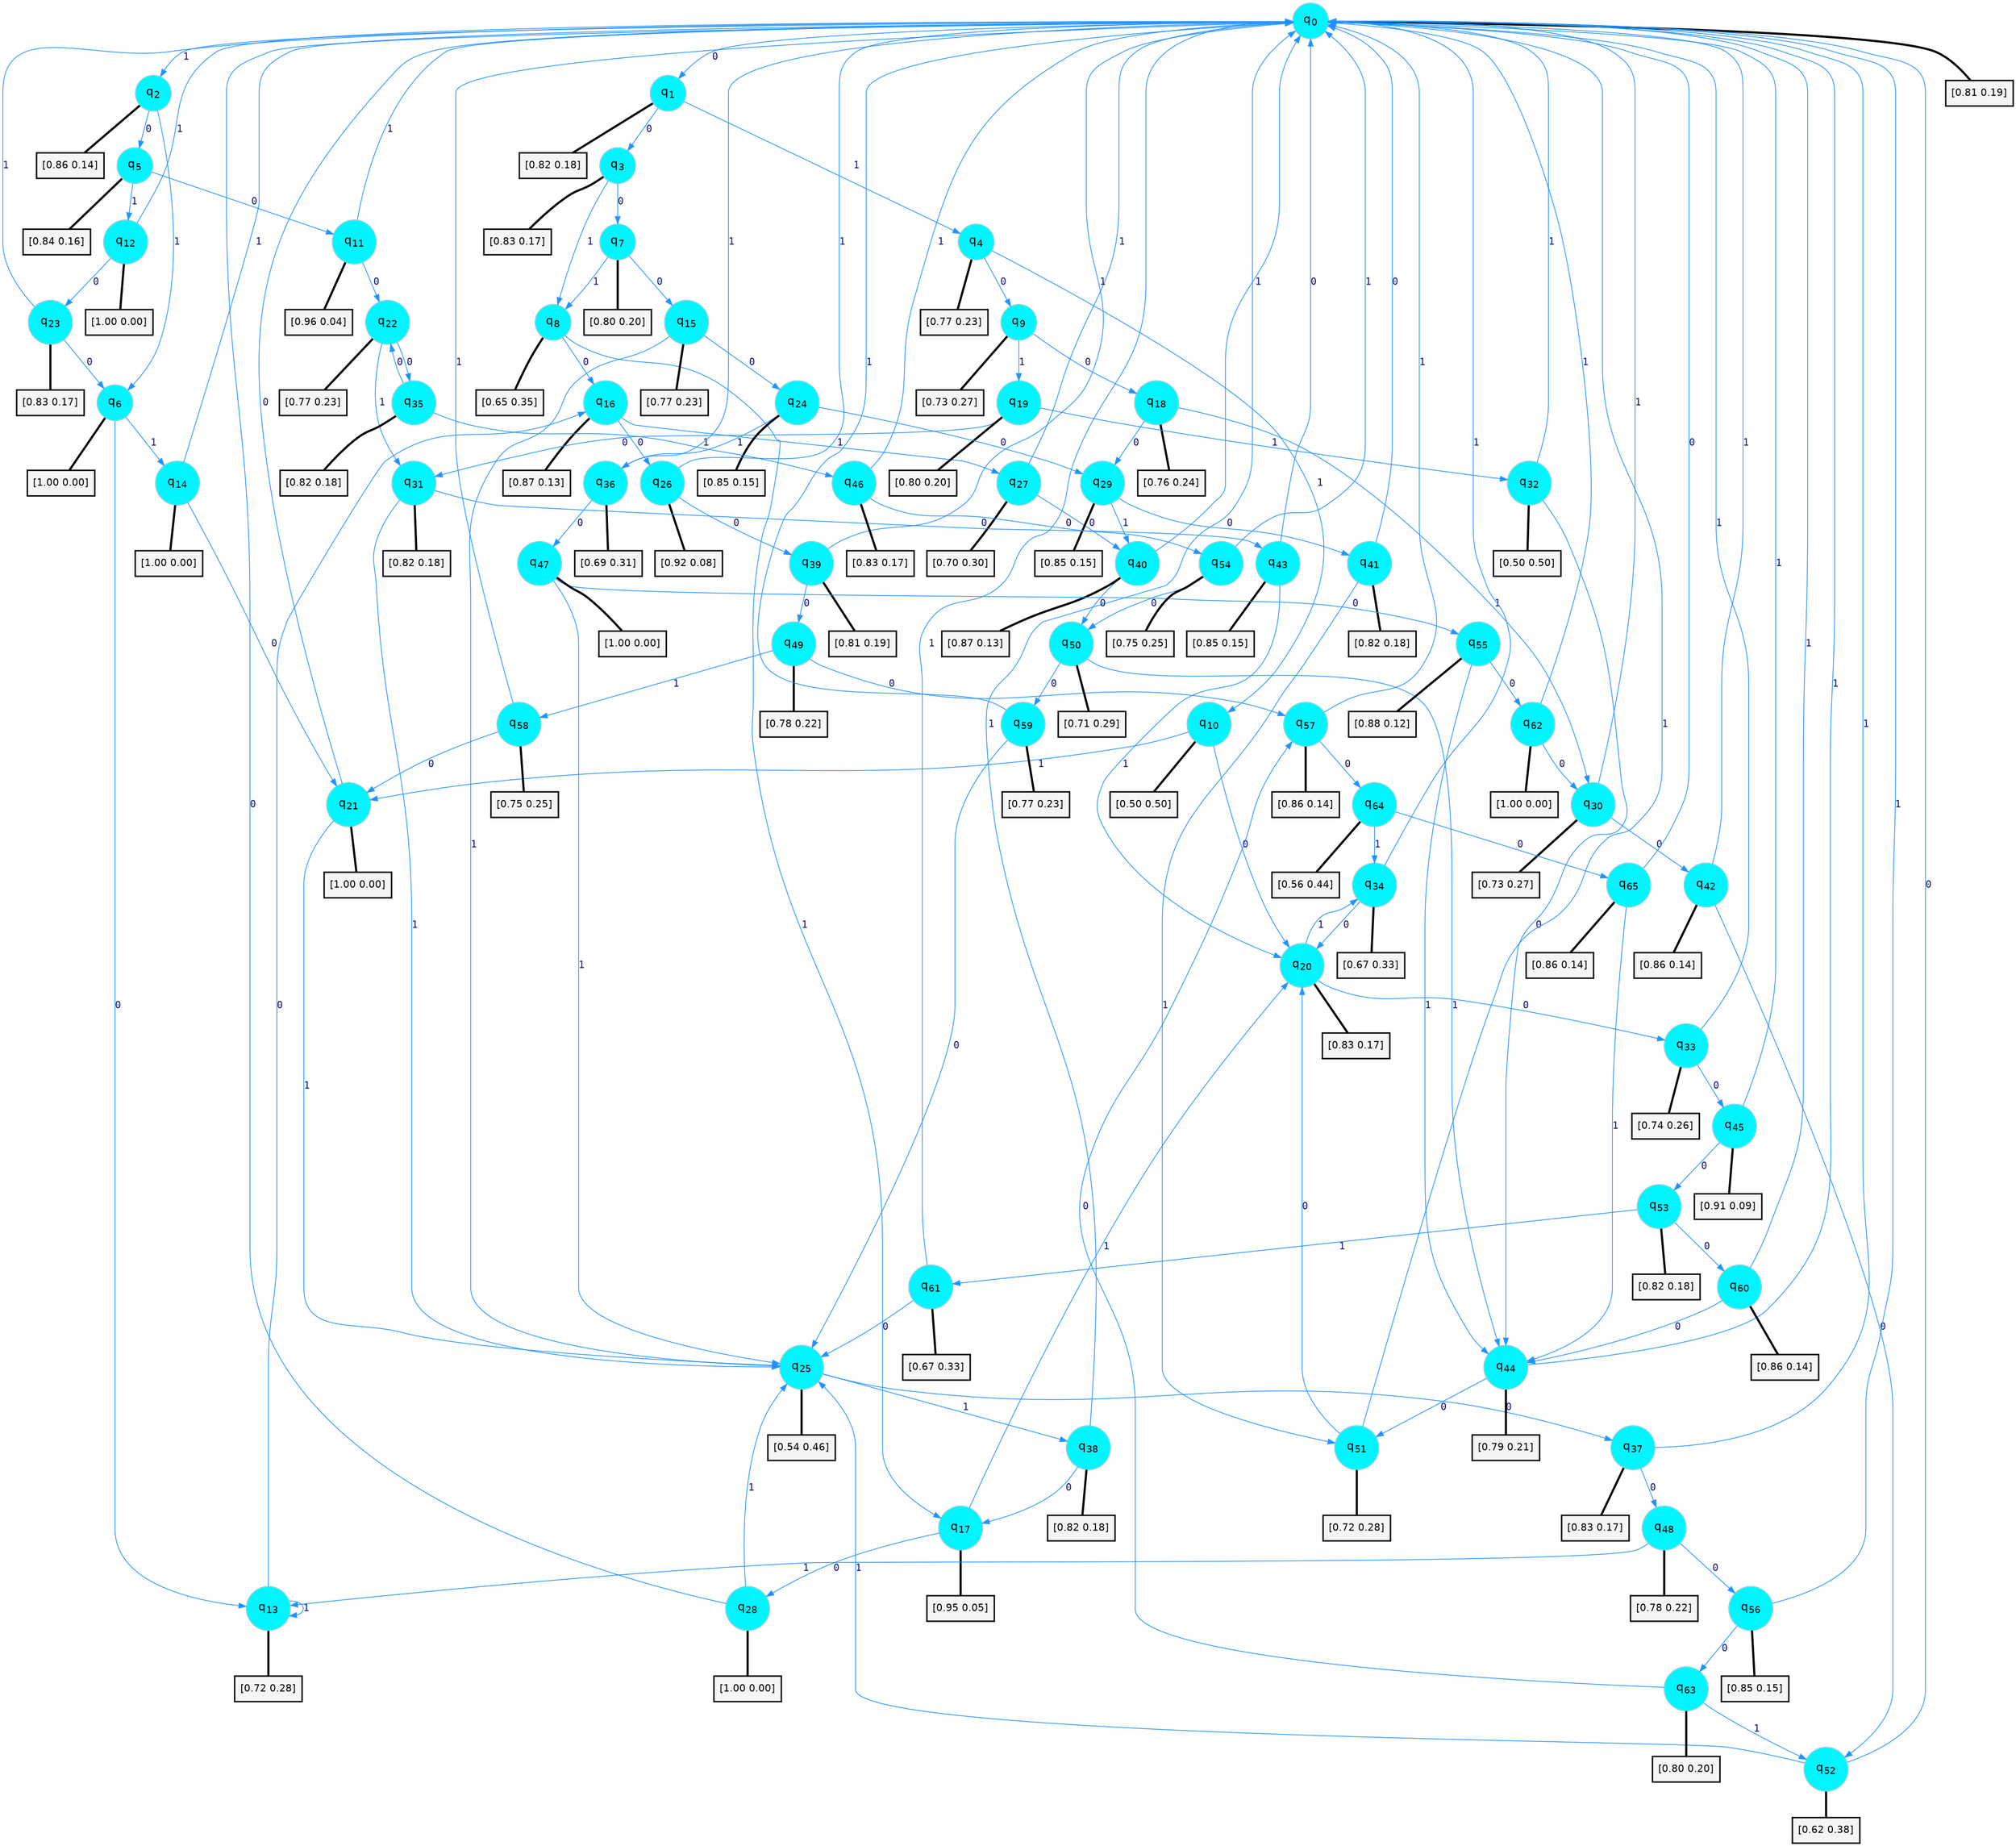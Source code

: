 digraph G {
graph [
bgcolor=transparent, dpi=300, rankdir=TD, size="40,25"];
node [
color=gray, fillcolor=turquoise1, fontcolor=black, fontname=Helvetica, fontsize=16, fontweight=bold, shape=circle, style=filled];
edge [
arrowsize=1, color=dodgerblue1, fontcolor=midnightblue, fontname=courier, fontweight=bold, penwidth=1, style=solid, weight=20];
0[label=<q<SUB>0</SUB>>];
1[label=<q<SUB>1</SUB>>];
2[label=<q<SUB>2</SUB>>];
3[label=<q<SUB>3</SUB>>];
4[label=<q<SUB>4</SUB>>];
5[label=<q<SUB>5</SUB>>];
6[label=<q<SUB>6</SUB>>];
7[label=<q<SUB>7</SUB>>];
8[label=<q<SUB>8</SUB>>];
9[label=<q<SUB>9</SUB>>];
10[label=<q<SUB>10</SUB>>];
11[label=<q<SUB>11</SUB>>];
12[label=<q<SUB>12</SUB>>];
13[label=<q<SUB>13</SUB>>];
14[label=<q<SUB>14</SUB>>];
15[label=<q<SUB>15</SUB>>];
16[label=<q<SUB>16</SUB>>];
17[label=<q<SUB>17</SUB>>];
18[label=<q<SUB>18</SUB>>];
19[label=<q<SUB>19</SUB>>];
20[label=<q<SUB>20</SUB>>];
21[label=<q<SUB>21</SUB>>];
22[label=<q<SUB>22</SUB>>];
23[label=<q<SUB>23</SUB>>];
24[label=<q<SUB>24</SUB>>];
25[label=<q<SUB>25</SUB>>];
26[label=<q<SUB>26</SUB>>];
27[label=<q<SUB>27</SUB>>];
28[label=<q<SUB>28</SUB>>];
29[label=<q<SUB>29</SUB>>];
30[label=<q<SUB>30</SUB>>];
31[label=<q<SUB>31</SUB>>];
32[label=<q<SUB>32</SUB>>];
33[label=<q<SUB>33</SUB>>];
34[label=<q<SUB>34</SUB>>];
35[label=<q<SUB>35</SUB>>];
36[label=<q<SUB>36</SUB>>];
37[label=<q<SUB>37</SUB>>];
38[label=<q<SUB>38</SUB>>];
39[label=<q<SUB>39</SUB>>];
40[label=<q<SUB>40</SUB>>];
41[label=<q<SUB>41</SUB>>];
42[label=<q<SUB>42</SUB>>];
43[label=<q<SUB>43</SUB>>];
44[label=<q<SUB>44</SUB>>];
45[label=<q<SUB>45</SUB>>];
46[label=<q<SUB>46</SUB>>];
47[label=<q<SUB>47</SUB>>];
48[label=<q<SUB>48</SUB>>];
49[label=<q<SUB>49</SUB>>];
50[label=<q<SUB>50</SUB>>];
51[label=<q<SUB>51</SUB>>];
52[label=<q<SUB>52</SUB>>];
53[label=<q<SUB>53</SUB>>];
54[label=<q<SUB>54</SUB>>];
55[label=<q<SUB>55</SUB>>];
56[label=<q<SUB>56</SUB>>];
57[label=<q<SUB>57</SUB>>];
58[label=<q<SUB>58</SUB>>];
59[label=<q<SUB>59</SUB>>];
60[label=<q<SUB>60</SUB>>];
61[label=<q<SUB>61</SUB>>];
62[label=<q<SUB>62</SUB>>];
63[label=<q<SUB>63</SUB>>];
64[label=<q<SUB>64</SUB>>];
65[label=<q<SUB>65</SUB>>];
66[label="[0.81 0.19]", shape=box,fontcolor=black, fontname=Helvetica, fontsize=14, penwidth=2, fillcolor=whitesmoke,color=black];
67[label="[0.82 0.18]", shape=box,fontcolor=black, fontname=Helvetica, fontsize=14, penwidth=2, fillcolor=whitesmoke,color=black];
68[label="[0.86 0.14]", shape=box,fontcolor=black, fontname=Helvetica, fontsize=14, penwidth=2, fillcolor=whitesmoke,color=black];
69[label="[0.83 0.17]", shape=box,fontcolor=black, fontname=Helvetica, fontsize=14, penwidth=2, fillcolor=whitesmoke,color=black];
70[label="[0.77 0.23]", shape=box,fontcolor=black, fontname=Helvetica, fontsize=14, penwidth=2, fillcolor=whitesmoke,color=black];
71[label="[0.84 0.16]", shape=box,fontcolor=black, fontname=Helvetica, fontsize=14, penwidth=2, fillcolor=whitesmoke,color=black];
72[label="[1.00 0.00]", shape=box,fontcolor=black, fontname=Helvetica, fontsize=14, penwidth=2, fillcolor=whitesmoke,color=black];
73[label="[0.80 0.20]", shape=box,fontcolor=black, fontname=Helvetica, fontsize=14, penwidth=2, fillcolor=whitesmoke,color=black];
74[label="[0.65 0.35]", shape=box,fontcolor=black, fontname=Helvetica, fontsize=14, penwidth=2, fillcolor=whitesmoke,color=black];
75[label="[0.73 0.27]", shape=box,fontcolor=black, fontname=Helvetica, fontsize=14, penwidth=2, fillcolor=whitesmoke,color=black];
76[label="[0.50 0.50]", shape=box,fontcolor=black, fontname=Helvetica, fontsize=14, penwidth=2, fillcolor=whitesmoke,color=black];
77[label="[0.96 0.04]", shape=box,fontcolor=black, fontname=Helvetica, fontsize=14, penwidth=2, fillcolor=whitesmoke,color=black];
78[label="[1.00 0.00]", shape=box,fontcolor=black, fontname=Helvetica, fontsize=14, penwidth=2, fillcolor=whitesmoke,color=black];
79[label="[0.72 0.28]", shape=box,fontcolor=black, fontname=Helvetica, fontsize=14, penwidth=2, fillcolor=whitesmoke,color=black];
80[label="[1.00 0.00]", shape=box,fontcolor=black, fontname=Helvetica, fontsize=14, penwidth=2, fillcolor=whitesmoke,color=black];
81[label="[0.77 0.23]", shape=box,fontcolor=black, fontname=Helvetica, fontsize=14, penwidth=2, fillcolor=whitesmoke,color=black];
82[label="[0.87 0.13]", shape=box,fontcolor=black, fontname=Helvetica, fontsize=14, penwidth=2, fillcolor=whitesmoke,color=black];
83[label="[0.95 0.05]", shape=box,fontcolor=black, fontname=Helvetica, fontsize=14, penwidth=2, fillcolor=whitesmoke,color=black];
84[label="[0.76 0.24]", shape=box,fontcolor=black, fontname=Helvetica, fontsize=14, penwidth=2, fillcolor=whitesmoke,color=black];
85[label="[0.80 0.20]", shape=box,fontcolor=black, fontname=Helvetica, fontsize=14, penwidth=2, fillcolor=whitesmoke,color=black];
86[label="[0.83 0.17]", shape=box,fontcolor=black, fontname=Helvetica, fontsize=14, penwidth=2, fillcolor=whitesmoke,color=black];
87[label="[1.00 0.00]", shape=box,fontcolor=black, fontname=Helvetica, fontsize=14, penwidth=2, fillcolor=whitesmoke,color=black];
88[label="[0.77 0.23]", shape=box,fontcolor=black, fontname=Helvetica, fontsize=14, penwidth=2, fillcolor=whitesmoke,color=black];
89[label="[0.83 0.17]", shape=box,fontcolor=black, fontname=Helvetica, fontsize=14, penwidth=2, fillcolor=whitesmoke,color=black];
90[label="[0.85 0.15]", shape=box,fontcolor=black, fontname=Helvetica, fontsize=14, penwidth=2, fillcolor=whitesmoke,color=black];
91[label="[0.54 0.46]", shape=box,fontcolor=black, fontname=Helvetica, fontsize=14, penwidth=2, fillcolor=whitesmoke,color=black];
92[label="[0.92 0.08]", shape=box,fontcolor=black, fontname=Helvetica, fontsize=14, penwidth=2, fillcolor=whitesmoke,color=black];
93[label="[0.70 0.30]", shape=box,fontcolor=black, fontname=Helvetica, fontsize=14, penwidth=2, fillcolor=whitesmoke,color=black];
94[label="[1.00 0.00]", shape=box,fontcolor=black, fontname=Helvetica, fontsize=14, penwidth=2, fillcolor=whitesmoke,color=black];
95[label="[0.85 0.15]", shape=box,fontcolor=black, fontname=Helvetica, fontsize=14, penwidth=2, fillcolor=whitesmoke,color=black];
96[label="[0.73 0.27]", shape=box,fontcolor=black, fontname=Helvetica, fontsize=14, penwidth=2, fillcolor=whitesmoke,color=black];
97[label="[0.82 0.18]", shape=box,fontcolor=black, fontname=Helvetica, fontsize=14, penwidth=2, fillcolor=whitesmoke,color=black];
98[label="[0.50 0.50]", shape=box,fontcolor=black, fontname=Helvetica, fontsize=14, penwidth=2, fillcolor=whitesmoke,color=black];
99[label="[0.74 0.26]", shape=box,fontcolor=black, fontname=Helvetica, fontsize=14, penwidth=2, fillcolor=whitesmoke,color=black];
100[label="[0.67 0.33]", shape=box,fontcolor=black, fontname=Helvetica, fontsize=14, penwidth=2, fillcolor=whitesmoke,color=black];
101[label="[0.82 0.18]", shape=box,fontcolor=black, fontname=Helvetica, fontsize=14, penwidth=2, fillcolor=whitesmoke,color=black];
102[label="[0.69 0.31]", shape=box,fontcolor=black, fontname=Helvetica, fontsize=14, penwidth=2, fillcolor=whitesmoke,color=black];
103[label="[0.83 0.17]", shape=box,fontcolor=black, fontname=Helvetica, fontsize=14, penwidth=2, fillcolor=whitesmoke,color=black];
104[label="[0.82 0.18]", shape=box,fontcolor=black, fontname=Helvetica, fontsize=14, penwidth=2, fillcolor=whitesmoke,color=black];
105[label="[0.81 0.19]", shape=box,fontcolor=black, fontname=Helvetica, fontsize=14, penwidth=2, fillcolor=whitesmoke,color=black];
106[label="[0.87 0.13]", shape=box,fontcolor=black, fontname=Helvetica, fontsize=14, penwidth=2, fillcolor=whitesmoke,color=black];
107[label="[0.82 0.18]", shape=box,fontcolor=black, fontname=Helvetica, fontsize=14, penwidth=2, fillcolor=whitesmoke,color=black];
108[label="[0.86 0.14]", shape=box,fontcolor=black, fontname=Helvetica, fontsize=14, penwidth=2, fillcolor=whitesmoke,color=black];
109[label="[0.85 0.15]", shape=box,fontcolor=black, fontname=Helvetica, fontsize=14, penwidth=2, fillcolor=whitesmoke,color=black];
110[label="[0.79 0.21]", shape=box,fontcolor=black, fontname=Helvetica, fontsize=14, penwidth=2, fillcolor=whitesmoke,color=black];
111[label="[0.91 0.09]", shape=box,fontcolor=black, fontname=Helvetica, fontsize=14, penwidth=2, fillcolor=whitesmoke,color=black];
112[label="[0.83 0.17]", shape=box,fontcolor=black, fontname=Helvetica, fontsize=14, penwidth=2, fillcolor=whitesmoke,color=black];
113[label="[1.00 0.00]", shape=box,fontcolor=black, fontname=Helvetica, fontsize=14, penwidth=2, fillcolor=whitesmoke,color=black];
114[label="[0.78 0.22]", shape=box,fontcolor=black, fontname=Helvetica, fontsize=14, penwidth=2, fillcolor=whitesmoke,color=black];
115[label="[0.78 0.22]", shape=box,fontcolor=black, fontname=Helvetica, fontsize=14, penwidth=2, fillcolor=whitesmoke,color=black];
116[label="[0.71 0.29]", shape=box,fontcolor=black, fontname=Helvetica, fontsize=14, penwidth=2, fillcolor=whitesmoke,color=black];
117[label="[0.72 0.28]", shape=box,fontcolor=black, fontname=Helvetica, fontsize=14, penwidth=2, fillcolor=whitesmoke,color=black];
118[label="[0.62 0.38]", shape=box,fontcolor=black, fontname=Helvetica, fontsize=14, penwidth=2, fillcolor=whitesmoke,color=black];
119[label="[0.82 0.18]", shape=box,fontcolor=black, fontname=Helvetica, fontsize=14, penwidth=2, fillcolor=whitesmoke,color=black];
120[label="[0.75 0.25]", shape=box,fontcolor=black, fontname=Helvetica, fontsize=14, penwidth=2, fillcolor=whitesmoke,color=black];
121[label="[0.88 0.12]", shape=box,fontcolor=black, fontname=Helvetica, fontsize=14, penwidth=2, fillcolor=whitesmoke,color=black];
122[label="[0.85 0.15]", shape=box,fontcolor=black, fontname=Helvetica, fontsize=14, penwidth=2, fillcolor=whitesmoke,color=black];
123[label="[0.86 0.14]", shape=box,fontcolor=black, fontname=Helvetica, fontsize=14, penwidth=2, fillcolor=whitesmoke,color=black];
124[label="[0.75 0.25]", shape=box,fontcolor=black, fontname=Helvetica, fontsize=14, penwidth=2, fillcolor=whitesmoke,color=black];
125[label="[0.77 0.23]", shape=box,fontcolor=black, fontname=Helvetica, fontsize=14, penwidth=2, fillcolor=whitesmoke,color=black];
126[label="[0.86 0.14]", shape=box,fontcolor=black, fontname=Helvetica, fontsize=14, penwidth=2, fillcolor=whitesmoke,color=black];
127[label="[0.67 0.33]", shape=box,fontcolor=black, fontname=Helvetica, fontsize=14, penwidth=2, fillcolor=whitesmoke,color=black];
128[label="[1.00 0.00]", shape=box,fontcolor=black, fontname=Helvetica, fontsize=14, penwidth=2, fillcolor=whitesmoke,color=black];
129[label="[0.80 0.20]", shape=box,fontcolor=black, fontname=Helvetica, fontsize=14, penwidth=2, fillcolor=whitesmoke,color=black];
130[label="[0.56 0.44]", shape=box,fontcolor=black, fontname=Helvetica, fontsize=14, penwidth=2, fillcolor=whitesmoke,color=black];
131[label="[0.86 0.14]", shape=box,fontcolor=black, fontname=Helvetica, fontsize=14, penwidth=2, fillcolor=whitesmoke,color=black];
0->1 [label=0];
0->2 [label=1];
0->66 [arrowhead=none, penwidth=3,color=black];
1->3 [label=0];
1->4 [label=1];
1->67 [arrowhead=none, penwidth=3,color=black];
2->5 [label=0];
2->6 [label=1];
2->68 [arrowhead=none, penwidth=3,color=black];
3->7 [label=0];
3->8 [label=1];
3->69 [arrowhead=none, penwidth=3,color=black];
4->9 [label=0];
4->10 [label=1];
4->70 [arrowhead=none, penwidth=3,color=black];
5->11 [label=0];
5->12 [label=1];
5->71 [arrowhead=none, penwidth=3,color=black];
6->13 [label=0];
6->14 [label=1];
6->72 [arrowhead=none, penwidth=3,color=black];
7->15 [label=0];
7->8 [label=1];
7->73 [arrowhead=none, penwidth=3,color=black];
8->16 [label=0];
8->17 [label=1];
8->74 [arrowhead=none, penwidth=3,color=black];
9->18 [label=0];
9->19 [label=1];
9->75 [arrowhead=none, penwidth=3,color=black];
10->20 [label=0];
10->21 [label=1];
10->76 [arrowhead=none, penwidth=3,color=black];
11->22 [label=0];
11->0 [label=1];
11->77 [arrowhead=none, penwidth=3,color=black];
12->23 [label=0];
12->0 [label=1];
12->78 [arrowhead=none, penwidth=3,color=black];
13->16 [label=0];
13->13 [label=1];
13->79 [arrowhead=none, penwidth=3,color=black];
14->21 [label=0];
14->0 [label=1];
14->80 [arrowhead=none, penwidth=3,color=black];
15->24 [label=0];
15->25 [label=1];
15->81 [arrowhead=none, penwidth=3,color=black];
16->26 [label=0];
16->27 [label=1];
16->82 [arrowhead=none, penwidth=3,color=black];
17->28 [label=0];
17->20 [label=1];
17->83 [arrowhead=none, penwidth=3,color=black];
18->29 [label=0];
18->30 [label=1];
18->84 [arrowhead=none, penwidth=3,color=black];
19->31 [label=0];
19->32 [label=1];
19->85 [arrowhead=none, penwidth=3,color=black];
20->33 [label=0];
20->34 [label=1];
20->86 [arrowhead=none, penwidth=3,color=black];
21->0 [label=0];
21->25 [label=1];
21->87 [arrowhead=none, penwidth=3,color=black];
22->35 [label=0];
22->31 [label=1];
22->88 [arrowhead=none, penwidth=3,color=black];
23->6 [label=0];
23->0 [label=1];
23->89 [arrowhead=none, penwidth=3,color=black];
24->29 [label=0];
24->36 [label=1];
24->90 [arrowhead=none, penwidth=3,color=black];
25->37 [label=0];
25->38 [label=1];
25->91 [arrowhead=none, penwidth=3,color=black];
26->39 [label=0];
26->0 [label=1];
26->92 [arrowhead=none, penwidth=3,color=black];
27->40 [label=0];
27->0 [label=1];
27->93 [arrowhead=none, penwidth=3,color=black];
28->0 [label=0];
28->25 [label=1];
28->94 [arrowhead=none, penwidth=3,color=black];
29->41 [label=0];
29->40 [label=1];
29->95 [arrowhead=none, penwidth=3,color=black];
30->42 [label=0];
30->0 [label=1];
30->96 [arrowhead=none, penwidth=3,color=black];
31->43 [label=0];
31->25 [label=1];
31->97 [arrowhead=none, penwidth=3,color=black];
32->44 [label=0];
32->0 [label=1];
32->98 [arrowhead=none, penwidth=3,color=black];
33->45 [label=0];
33->0 [label=1];
33->99 [arrowhead=none, penwidth=3,color=black];
34->20 [label=0];
34->0 [label=1];
34->100 [arrowhead=none, penwidth=3,color=black];
35->22 [label=0];
35->46 [label=1];
35->101 [arrowhead=none, penwidth=3,color=black];
36->47 [label=0];
36->0 [label=1];
36->102 [arrowhead=none, penwidth=3,color=black];
37->48 [label=0];
37->0 [label=1];
37->103 [arrowhead=none, penwidth=3,color=black];
38->17 [label=0];
38->0 [label=1];
38->104 [arrowhead=none, penwidth=3,color=black];
39->49 [label=0];
39->0 [label=1];
39->105 [arrowhead=none, penwidth=3,color=black];
40->50 [label=0];
40->0 [label=1];
40->106 [arrowhead=none, penwidth=3,color=black];
41->0 [label=0];
41->51 [label=1];
41->107 [arrowhead=none, penwidth=3,color=black];
42->52 [label=0];
42->0 [label=1];
42->108 [arrowhead=none, penwidth=3,color=black];
43->0 [label=0];
43->20 [label=1];
43->109 [arrowhead=none, penwidth=3,color=black];
44->51 [label=0];
44->0 [label=1];
44->110 [arrowhead=none, penwidth=3,color=black];
45->53 [label=0];
45->0 [label=1];
45->111 [arrowhead=none, penwidth=3,color=black];
46->54 [label=0];
46->0 [label=1];
46->112 [arrowhead=none, penwidth=3,color=black];
47->55 [label=0];
47->25 [label=1];
47->113 [arrowhead=none, penwidth=3,color=black];
48->56 [label=0];
48->13 [label=1];
48->114 [arrowhead=none, penwidth=3,color=black];
49->57 [label=0];
49->58 [label=1];
49->115 [arrowhead=none, penwidth=3,color=black];
50->59 [label=0];
50->44 [label=1];
50->116 [arrowhead=none, penwidth=3,color=black];
51->20 [label=0];
51->0 [label=1];
51->117 [arrowhead=none, penwidth=3,color=black];
52->0 [label=0];
52->25 [label=1];
52->118 [arrowhead=none, penwidth=3,color=black];
53->60 [label=0];
53->61 [label=1];
53->119 [arrowhead=none, penwidth=3,color=black];
54->50 [label=0];
54->0 [label=1];
54->120 [arrowhead=none, penwidth=3,color=black];
55->62 [label=0];
55->44 [label=1];
55->121 [arrowhead=none, penwidth=3,color=black];
56->63 [label=0];
56->0 [label=1];
56->122 [arrowhead=none, penwidth=3,color=black];
57->64 [label=0];
57->0 [label=1];
57->123 [arrowhead=none, penwidth=3,color=black];
58->21 [label=0];
58->0 [label=1];
58->124 [arrowhead=none, penwidth=3,color=black];
59->25 [label=0];
59->0 [label=1];
59->125 [arrowhead=none, penwidth=3,color=black];
60->44 [label=0];
60->0 [label=1];
60->126 [arrowhead=none, penwidth=3,color=black];
61->25 [label=0];
61->0 [label=1];
61->127 [arrowhead=none, penwidth=3,color=black];
62->30 [label=0];
62->0 [label=1];
62->128 [arrowhead=none, penwidth=3,color=black];
63->57 [label=0];
63->52 [label=1];
63->129 [arrowhead=none, penwidth=3,color=black];
64->65 [label=0];
64->34 [label=1];
64->130 [arrowhead=none, penwidth=3,color=black];
65->0 [label=0];
65->44 [label=1];
65->131 [arrowhead=none, penwidth=3,color=black];
}
